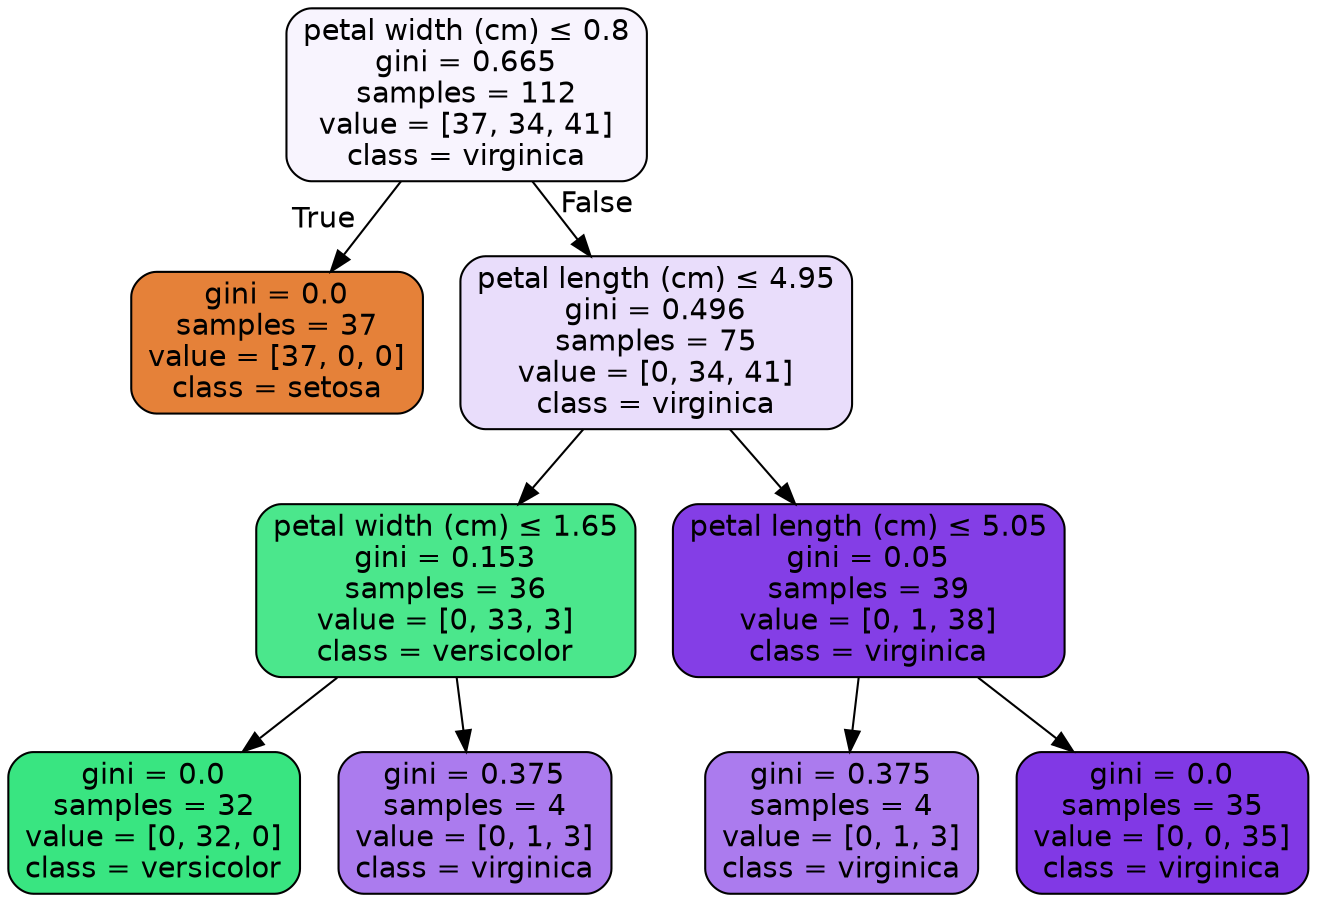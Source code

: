 digraph Tree {
node [shape=box, style="filled, rounded", color="black", fontname=helvetica] ;
edge [fontname=helvetica] ;
0 [label=<petal width (cm) &le; 0.8<br/>gini = 0.665<br/>samples = 112<br/>value = [37, 34, 41]<br/>class = virginica>, fillcolor="#f8f4fe"] ;
1 [label=<gini = 0.0<br/>samples = 37<br/>value = [37, 0, 0]<br/>class = setosa>, fillcolor="#e58139"] ;
0 -> 1 [labeldistance=2.5, labelangle=45, headlabel="True"] ;
2 [label=<petal length (cm) &le; 4.95<br/>gini = 0.496<br/>samples = 75<br/>value = [0, 34, 41]<br/>class = virginica>, fillcolor="#e9ddfb"] ;
0 -> 2 [labeldistance=2.5, labelangle=-45, headlabel="False"] ;
3 [label=<petal width (cm) &le; 1.65<br/>gini = 0.153<br/>samples = 36<br/>value = [0, 33, 3]<br/>class = versicolor>, fillcolor="#4be78c"] ;
2 -> 3 ;
4 [label=<gini = 0.0<br/>samples = 32<br/>value = [0, 32, 0]<br/>class = versicolor>, fillcolor="#39e581"] ;
3 -> 4 ;
5 [label=<gini = 0.375<br/>samples = 4<br/>value = [0, 1, 3]<br/>class = virginica>, fillcolor="#ab7bee"] ;
3 -> 5 ;
6 [label=<petal length (cm) &le; 5.05<br/>gini = 0.05<br/>samples = 39<br/>value = [0, 1, 38]<br/>class = virginica>, fillcolor="#843ee6"] ;
2 -> 6 ;
7 [label=<gini = 0.375<br/>samples = 4<br/>value = [0, 1, 3]<br/>class = virginica>, fillcolor="#ab7bee"] ;
6 -> 7 ;
8 [label=<gini = 0.0<br/>samples = 35<br/>value = [0, 0, 35]<br/>class = virginica>, fillcolor="#8139e5"] ;
6 -> 8 ;
}